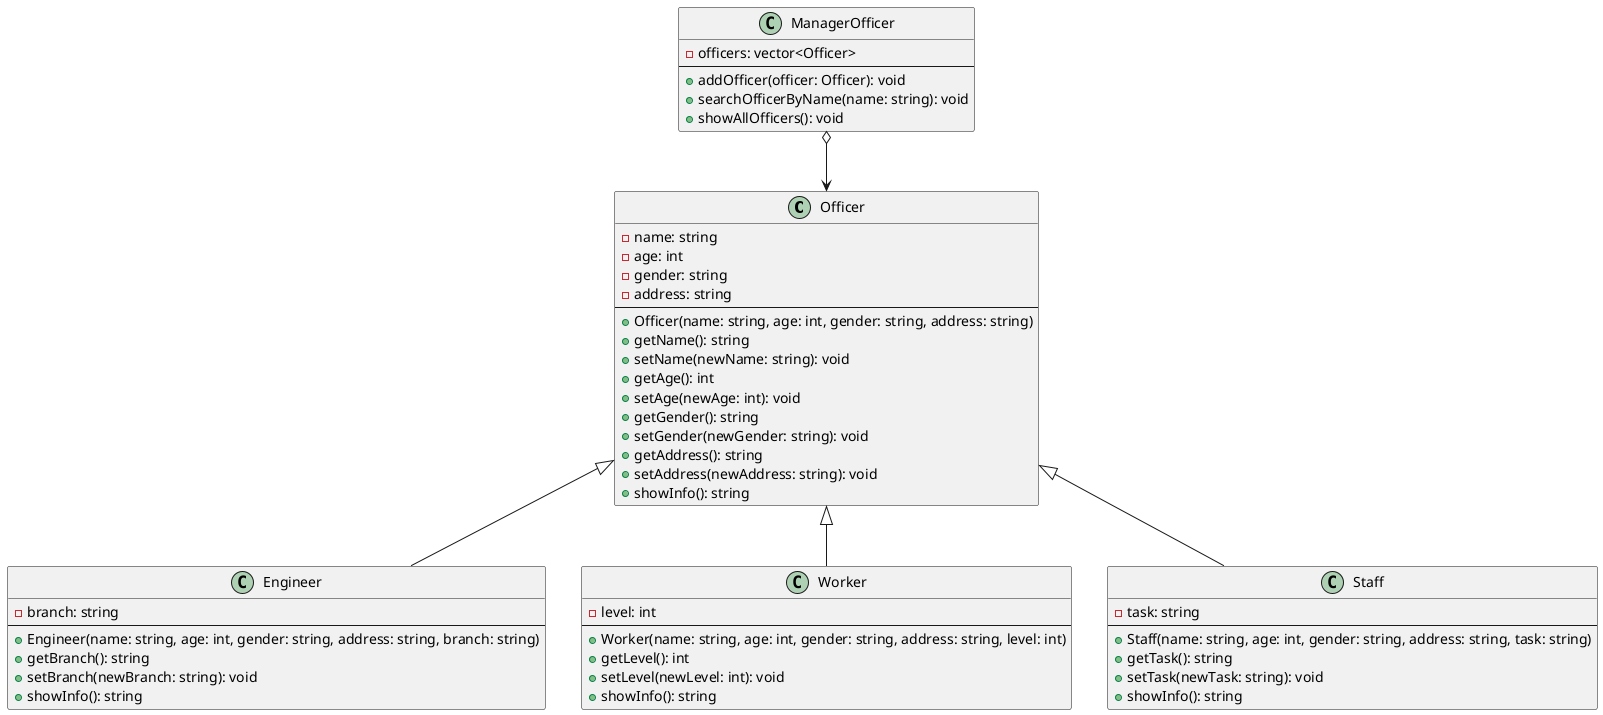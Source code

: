 @startuml OfficerManagement
class Officer {
    - name: string
    - age: int
    - gender: string
    - address: string
    --
    + Officer(name: string, age: int, gender: string, address: string)
    + getName(): string
    + setName(newName: string): void
    + getAge(): int
    + setAge(newAge: int): void
    + getGender(): string
    + setGender(newGender: string): void
    + getAddress(): string
    + setAddress(newAddress: string): void
    + showInfo(): string
}

class Engineer {
    - branch: string
    --
    + Engineer(name: string, age: int, gender: string, address: string, branch: string)
    + getBranch(): string
    + setBranch(newBranch: string): void
    + showInfo(): string
}

class Worker {
    - level: int
    --
    + Worker(name: string, age: int, gender: string, address: string, level: int)
    + getLevel(): int
    + setLevel(newLevel: int): void
    + showInfo(): string
}

class Staff {
    - task: string
    --
    + Staff(name: string, age: int, gender: string, address: string, task: string)
    + getTask(): string
    + setTask(newTask: string): void
    + showInfo(): string
}

class ManagerOfficer {
    - officers: vector<Officer>
    --
    + addOfficer(officer: Officer): void
    + searchOfficerByName(name: string): void
    + showAllOfficers(): void
}

Officer <|-- Engineer
Officer <|-- Worker
Officer <|-- Staff
ManagerOfficer o--> Officer
@enduml
